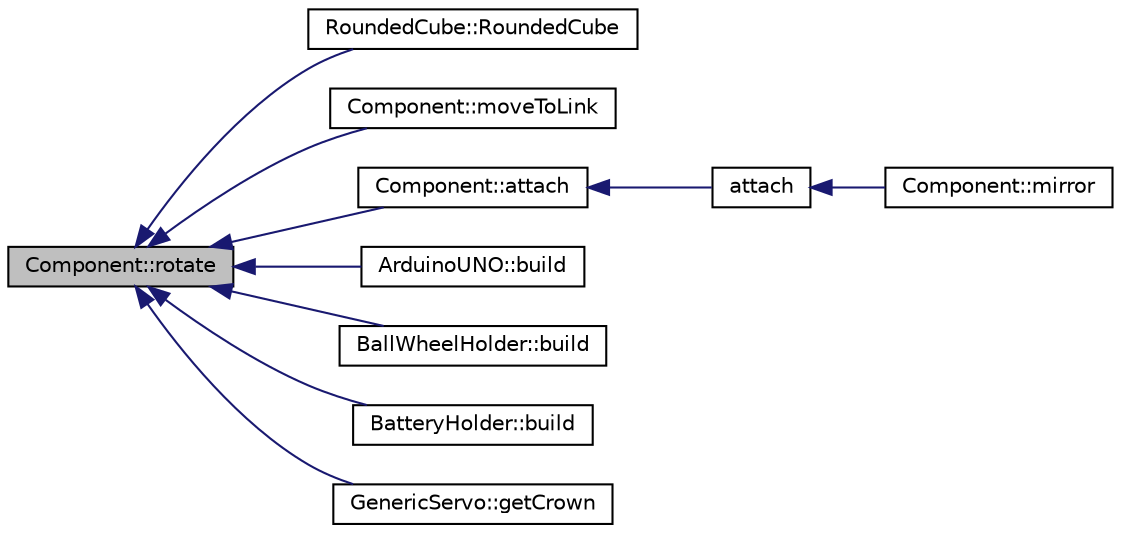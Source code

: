 digraph "Component::rotate"
{
  edge [fontname="Helvetica",fontsize="10",labelfontname="Helvetica",labelfontsize="10"];
  node [fontname="Helvetica",fontsize="10",shape=record];
  rankdir="LR";
  Node518 [label="Component::rotate",height=0.2,width=0.4,color="black", fillcolor="grey75", style="filled", fontcolor="black"];
  Node518 -> Node519 [dir="back",color="midnightblue",fontsize="10",style="solid",fontname="Helvetica"];
  Node519 [label="RoundedCube::RoundedCube",height=0.2,width=0.4,color="black", fillcolor="white", style="filled",URL="$classRoundedCube.html#ad0ba2fd7d94c9b93a559bb36ab5787bf",tooltip="Constructor. "];
  Node518 -> Node520 [dir="back",color="midnightblue",fontsize="10",style="solid",fontname="Helvetica"];
  Node520 [label="Component::moveToLink",height=0.2,width=0.4,color="black", fillcolor="white", style="filled",URL="$classComponent.html#a90358faa491581771a2677e8cdc00bfd",tooltip="Move To Link Function This method rotates and translates the component in order to place it at a link..."];
  Node518 -> Node521 [dir="back",color="midnightblue",fontsize="10",style="solid",fontname="Helvetica"];
  Node521 [label="Component::attach",height=0.2,width=0.4,color="black", fillcolor="white", style="filled",URL="$classComponent.html#a229e816c0585cc4452b0200e0e842d1c",tooltip="Attaches two components This method attaches attachment component to the componet, making the links fit together. "];
  Node521 -> Node522 [dir="back",color="midnightblue",fontsize="10",style="solid",fontname="Helvetica"];
  Node522 [label="attach",height=0.2,width=0.4,color="black", fillcolor="white", style="filled",URL="$globalfunctions_8h.html#a09e34955be2ae478ecf8ee52ce4cc741",tooltip="Attaches two components This method attaches attachment component to base componet, making the links fit together. "];
  Node522 -> Node523 [dir="back",color="midnightblue",fontsize="10",style="solid",fontname="Helvetica"];
  Node523 [label="Component::mirror",height=0.2,width=0.4,color="black", fillcolor="white", style="filled",URL="$classComponent.html#a12fc1771122cebeb04603a1e9029fe19",tooltip="Mirror the component. "];
  Node518 -> Node524 [dir="back",color="midnightblue",fontsize="10",style="solid",fontname="Helvetica"];
  Node524 [label="ArduinoUNO::build",height=0.2,width=0.4,color="black", fillcolor="white", style="filled",URL="$classArduinoUNO.html#a3f36db05b8094951b6a0372fae99e390",tooltip="Build the piece. "];
  Node518 -> Node525 [dir="back",color="midnightblue",fontsize="10",style="solid",fontname="Helvetica"];
  Node525 [label="BallWheelHolder::build",height=0.2,width=0.4,color="black", fillcolor="white", style="filled",URL="$classBallWheelHolder.html#a5fdc4b7a1f329bf9e136abb14ce79066",tooltip="Build the piece. "];
  Node518 -> Node526 [dir="back",color="midnightblue",fontsize="10",style="solid",fontname="Helvetica"];
  Node526 [label="BatteryHolder::build",height=0.2,width=0.4,color="black", fillcolor="white", style="filled",URL="$classBatteryHolder.html#a31b5756aae7816ef88986302ec12303c",tooltip="Build the piece. "];
  Node518 -> Node527 [dir="back",color="midnightblue",fontsize="10",style="solid",fontname="Helvetica"];
  Node527 [label="GenericServo::getCrown",height=0.2,width=0.4,color="black", fillcolor="white", style="filled",URL="$classGenericServo.html#a495d0b7ab36c079972c4702359c5ec76",tooltip="returns a component only with the crown "];
}
